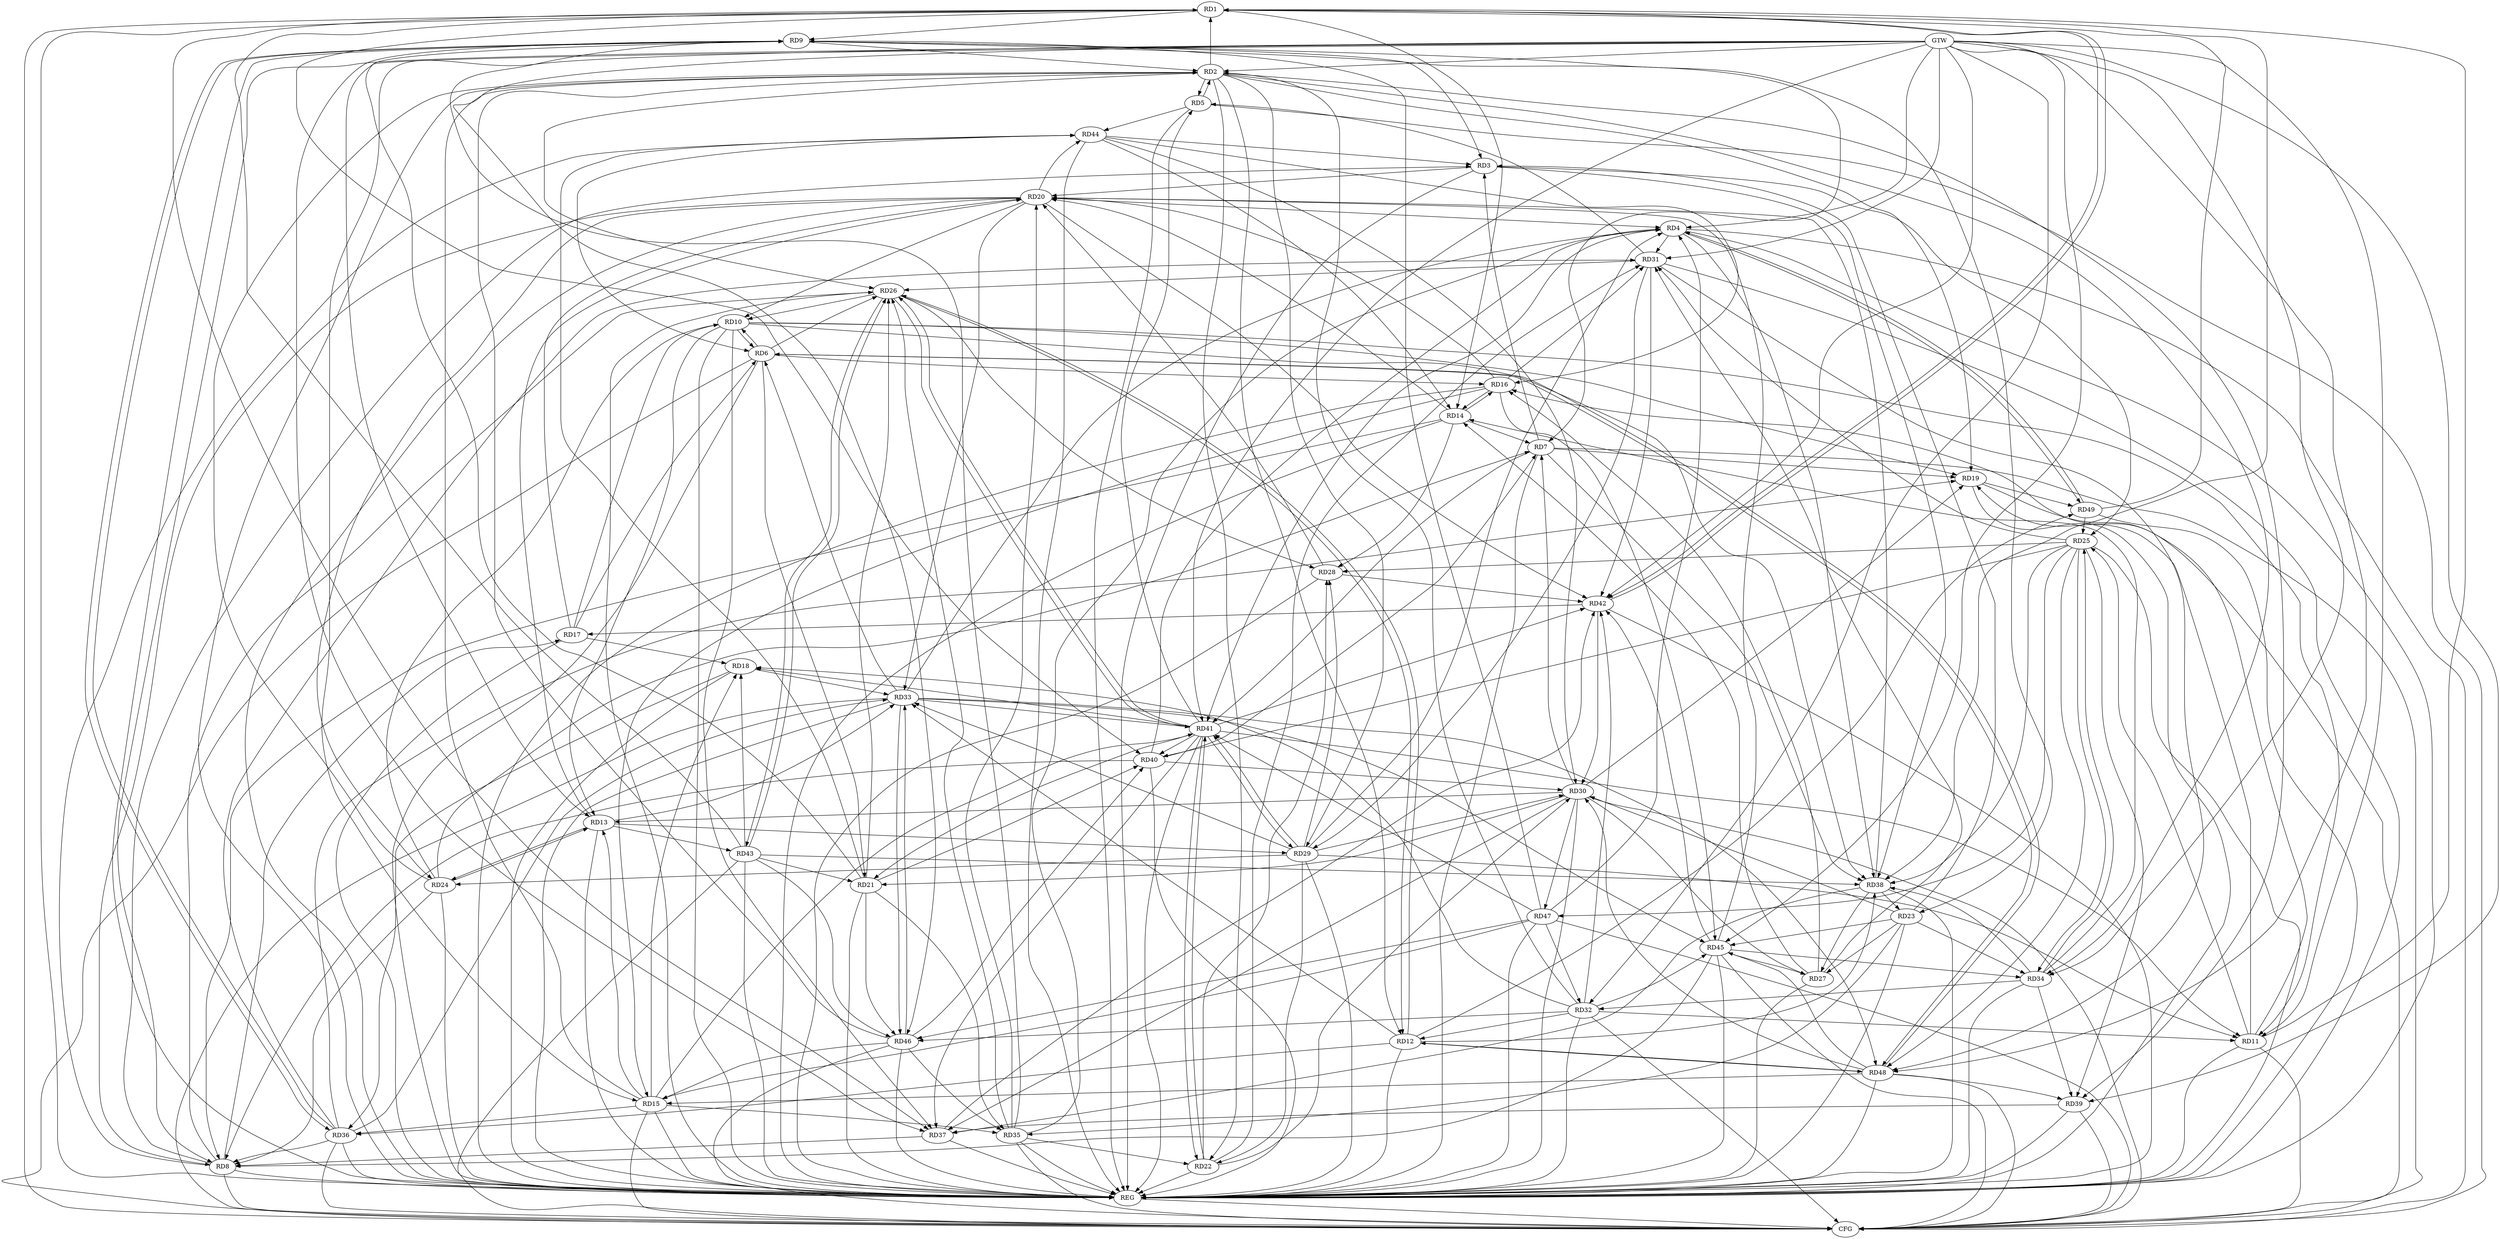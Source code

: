 strict digraph G {
  RD1 [ label="RD1" ];
  RD2 [ label="RD2" ];
  RD3 [ label="RD3" ];
  RD4 [ label="RD4" ];
  RD5 [ label="RD5" ];
  RD6 [ label="RD6" ];
  RD7 [ label="RD7" ];
  RD8 [ label="RD8" ];
  RD9 [ label="RD9" ];
  RD10 [ label="RD10" ];
  RD11 [ label="RD11" ];
  RD12 [ label="RD12" ];
  RD13 [ label="RD13" ];
  RD14 [ label="RD14" ];
  RD15 [ label="RD15" ];
  RD16 [ label="RD16" ];
  RD17 [ label="RD17" ];
  RD18 [ label="RD18" ];
  RD19 [ label="RD19" ];
  RD20 [ label="RD20" ];
  RD21 [ label="RD21" ];
  RD22 [ label="RD22" ];
  RD23 [ label="RD23" ];
  RD24 [ label="RD24" ];
  RD25 [ label="RD25" ];
  RD26 [ label="RD26" ];
  RD27 [ label="RD27" ];
  RD28 [ label="RD28" ];
  RD29 [ label="RD29" ];
  RD30 [ label="RD30" ];
  RD31 [ label="RD31" ];
  RD32 [ label="RD32" ];
  RD33 [ label="RD33" ];
  RD34 [ label="RD34" ];
  RD35 [ label="RD35" ];
  RD36 [ label="RD36" ];
  RD37 [ label="RD37" ];
  RD38 [ label="RD38" ];
  RD39 [ label="RD39" ];
  RD40 [ label="RD40" ];
  RD41 [ label="RD41" ];
  RD42 [ label="RD42" ];
  RD43 [ label="RD43" ];
  RD44 [ label="RD44" ];
  RD45 [ label="RD45" ];
  RD46 [ label="RD46" ];
  RD47 [ label="RD47" ];
  RD48 [ label="RD48" ];
  RD49 [ label="RD49" ];
  GTW [ label="GTW" ];
  REG [ label="REG" ];
  CFG [ label="CFG" ];
  RD2 -> RD1;
  RD1 -> RD9;
  RD11 -> RD1;
  RD1 -> RD14;
  RD1 -> RD37;
  RD1 -> RD38;
  RD1 -> RD40;
  RD1 -> RD42;
  RD42 -> RD1;
  RD43 -> RD1;
  RD49 -> RD1;
  RD2 -> RD5;
  RD5 -> RD2;
  RD9 -> RD2;
  RD2 -> RD12;
  RD15 -> RD2;
  RD2 -> RD19;
  RD2 -> RD22;
  RD24 -> RD2;
  RD2 -> RD26;
  RD2 -> RD29;
  RD32 -> RD2;
  RD2 -> RD34;
  RD2 -> RD39;
  RD46 -> RD2;
  RD7 -> RD3;
  RD8 -> RD3;
  RD9 -> RD3;
  RD3 -> RD20;
  RD23 -> RD3;
  RD3 -> RD25;
  RD3 -> RD38;
  RD44 -> RD3;
  RD20 -> RD4;
  RD29 -> RD4;
  RD4 -> RD31;
  RD33 -> RD4;
  RD35 -> RD4;
  RD4 -> RD38;
  RD40 -> RD4;
  RD4 -> RD41;
  RD47 -> RD4;
  RD4 -> RD49;
  RD49 -> RD4;
  RD31 -> RD5;
  RD41 -> RD5;
  RD5 -> RD44;
  RD6 -> RD10;
  RD10 -> RD6;
  RD6 -> RD16;
  RD17 -> RD6;
  RD6 -> RD21;
  RD6 -> RD26;
  RD33 -> RD6;
  RD44 -> RD6;
  RD6 -> RD48;
  RD48 -> RD6;
  RD9 -> RD7;
  RD14 -> RD7;
  RD7 -> RD19;
  RD24 -> RD7;
  RD30 -> RD7;
  RD7 -> RD38;
  RD40 -> RD7;
  RD7 -> RD41;
  RD14 -> RD8;
  RD8 -> RD17;
  RD20 -> RD8;
  RD24 -> RD8;
  RD8 -> RD26;
  RD36 -> RD8;
  RD37 -> RD8;
  RD40 -> RD8;
  RD8 -> RD44;
  RD45 -> RD8;
  RD21 -> RD9;
  RD9 -> RD23;
  RD35 -> RD9;
  RD9 -> RD36;
  RD36 -> RD9;
  RD9 -> RD37;
  RD47 -> RD9;
  RD10 -> RD11;
  RD10 -> RD13;
  RD17 -> RD10;
  RD10 -> RD19;
  RD20 -> RD10;
  RD24 -> RD10;
  RD26 -> RD10;
  RD10 -> RD37;
  RD10 -> RD38;
  RD11 -> RD16;
  RD11 -> RD19;
  RD11 -> RD25;
  RD29 -> RD11;
  RD32 -> RD11;
  RD41 -> RD11;
  RD12 -> RD26;
  RD26 -> RD12;
  RD32 -> RD12;
  RD12 -> RD33;
  RD12 -> RD36;
  RD12 -> RD38;
  RD12 -> RD48;
  RD48 -> RD12;
  RD12 -> RD49;
  RD15 -> RD13;
  RD13 -> RD20;
  RD13 -> RD24;
  RD24 -> RD13;
  RD13 -> RD29;
  RD30 -> RD13;
  RD13 -> RD33;
  RD13 -> RD43;
  RD14 -> RD16;
  RD16 -> RD14;
  RD14 -> RD20;
  RD27 -> RD14;
  RD14 -> RD28;
  RD34 -> RD14;
  RD44 -> RD14;
  RD16 -> RD15;
  RD15 -> RD18;
  RD15 -> RD35;
  RD15 -> RD36;
  RD15 -> RD41;
  RD46 -> RD15;
  RD47 -> RD15;
  RD48 -> RD15;
  RD16 -> RD20;
  RD27 -> RD16;
  RD16 -> RD31;
  RD44 -> RD16;
  RD16 -> RD45;
  RD17 -> RD18;
  RD17 -> RD20;
  RD42 -> RD17;
  RD32 -> RD18;
  RD18 -> RD33;
  RD18 -> RD36;
  RD41 -> RD18;
  RD43 -> RD18;
  RD30 -> RD19;
  RD36 -> RD19;
  RD19 -> RD49;
  RD20 -> RD24;
  RD28 -> RD20;
  RD20 -> RD33;
  RD35 -> RD20;
  RD38 -> RD20;
  RD20 -> RD42;
  RD20 -> RD44;
  RD45 -> RD20;
  RD21 -> RD26;
  RD30 -> RD21;
  RD21 -> RD35;
  RD21 -> RD40;
  RD41 -> RD21;
  RD43 -> RD21;
  RD21 -> RD44;
  RD21 -> RD46;
  RD22 -> RD28;
  RD29 -> RD22;
  RD22 -> RD30;
  RD22 -> RD31;
  RD35 -> RD22;
  RD22 -> RD41;
  RD41 -> RD22;
  RD23 -> RD27;
  RD23 -> RD30;
  RD23 -> RD34;
  RD23 -> RD35;
  RD38 -> RD23;
  RD23 -> RD45;
  RD29 -> RD24;
  RD25 -> RD28;
  RD25 -> RD31;
  RD25 -> RD34;
  RD34 -> RD25;
  RD25 -> RD38;
  RD25 -> RD39;
  RD25 -> RD40;
  RD25 -> RD47;
  RD25 -> RD48;
  RD49 -> RD25;
  RD26 -> RD28;
  RD31 -> RD26;
  RD35 -> RD26;
  RD26 -> RD41;
  RD41 -> RD26;
  RD26 -> RD43;
  RD43 -> RD26;
  RD30 -> RD27;
  RD27 -> RD31;
  RD38 -> RD27;
  RD45 -> RD27;
  RD29 -> RD28;
  RD28 -> RD42;
  RD29 -> RD30;
  RD31 -> RD29;
  RD29 -> RD33;
  RD29 -> RD41;
  RD41 -> RD29;
  RD30 -> RD37;
  RD40 -> RD30;
  RD42 -> RD30;
  RD44 -> RD30;
  RD30 -> RD47;
  RD48 -> RD30;
  RD36 -> RD31;
  RD31 -> RD42;
  RD31 -> RD48;
  RD34 -> RD32;
  RD32 -> RD42;
  RD32 -> RD45;
  RD32 -> RD46;
  RD47 -> RD32;
  RD36 -> RD33;
  RD33 -> RD41;
  RD33 -> RD45;
  RD33 -> RD46;
  RD46 -> RD33;
  RD33 -> RD48;
  RD34 -> RD38;
  RD34 -> RD39;
  RD45 -> RD34;
  RD46 -> RD35;
  RD38 -> RD37;
  RD39 -> RD37;
  RD41 -> RD37;
  RD37 -> RD42;
  RD43 -> RD38;
  RD48 -> RD39;
  RD41 -> RD40;
  RD46 -> RD40;
  RD41 -> RD42;
  RD47 -> RD41;
  RD45 -> RD42;
  RD43 -> RD46;
  RD48 -> RD45;
  RD47 -> RD46;
  GTW -> RD32;
  GTW -> RD4;
  GTW -> RD15;
  GTW -> RD45;
  GTW -> RD41;
  GTW -> RD42;
  GTW -> RD46;
  GTW -> RD39;
  GTW -> RD11;
  GTW -> RD8;
  GTW -> RD2;
  GTW -> RD13;
  GTW -> RD34;
  GTW -> RD31;
  GTW -> RD48;
  RD1 -> REG;
  RD2 -> REG;
  RD3 -> REG;
  RD4 -> REG;
  RD5 -> REG;
  RD6 -> REG;
  RD7 -> REG;
  RD8 -> REG;
  RD9 -> REG;
  RD10 -> REG;
  RD11 -> REG;
  RD12 -> REG;
  RD13 -> REG;
  RD14 -> REG;
  RD15 -> REG;
  RD16 -> REG;
  RD17 -> REG;
  RD18 -> REG;
  RD19 -> REG;
  RD20 -> REG;
  RD21 -> REG;
  RD22 -> REG;
  RD23 -> REG;
  RD24 -> REG;
  RD25 -> REG;
  RD26 -> REG;
  RD27 -> REG;
  RD28 -> REG;
  RD29 -> REG;
  RD30 -> REG;
  RD31 -> REG;
  RD32 -> REG;
  RD33 -> REG;
  RD34 -> REG;
  RD35 -> REG;
  RD36 -> REG;
  RD37 -> REG;
  RD38 -> REG;
  RD39 -> REG;
  RD40 -> REG;
  RD41 -> REG;
  RD42 -> REG;
  RD43 -> REG;
  RD44 -> REG;
  RD45 -> REG;
  RD46 -> REG;
  RD47 -> REG;
  RD48 -> REG;
  RD49 -> REG;
  RD5 -> CFG;
  RD30 -> CFG;
  RD43 -> CFG;
  RD4 -> CFG;
  RD15 -> CFG;
  RD8 -> CFG;
  RD47 -> CFG;
  RD45 -> CFG;
  RD11 -> CFG;
  RD6 -> CFG;
  RD39 -> CFG;
  RD36 -> CFG;
  RD48 -> CFG;
  RD35 -> CFG;
  RD33 -> CFG;
  RD1 -> CFG;
  RD19 -> CFG;
  RD7 -> CFG;
  RD46 -> CFG;
  RD32 -> CFG;
  REG -> CFG;
}
